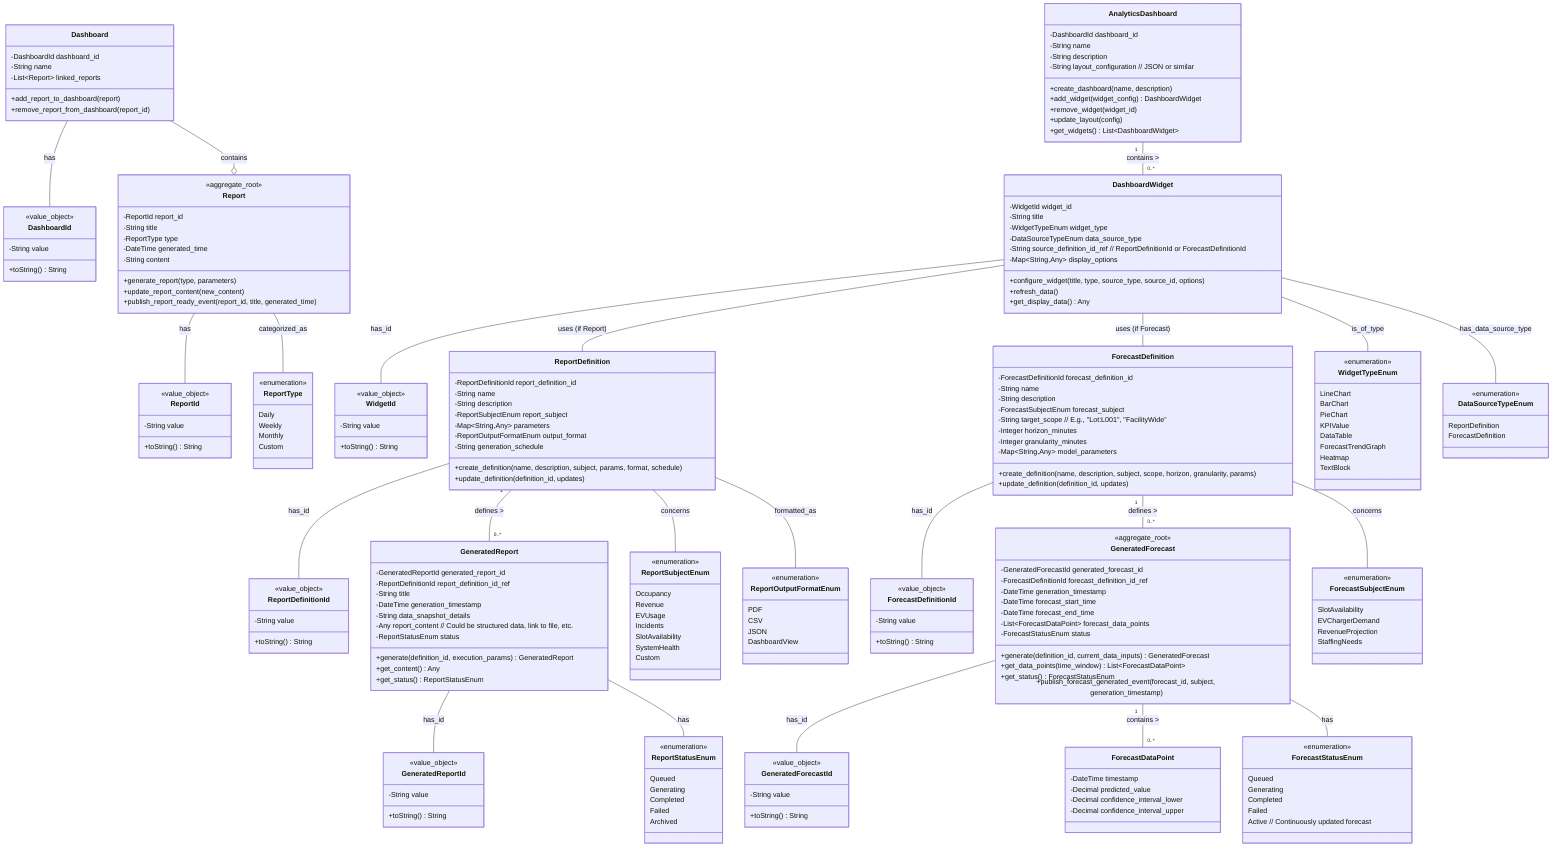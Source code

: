 classDiagram
    class Report {
        <<aggregate_root>>
        -ReportId report_id
        -String title
        -ReportType type
        -DateTime generated_time
        -String content
        +generate_report(type, parameters)
        +update_report_content(new_content)
        +publish_report_ready_event(report_id, title, generated_time)
    }

    class Dashboard {
        -DashboardId dashboard_id
        -String name
        -List~Report~ linked_reports
        +add_report_to_dashboard(report)
        +remove_report_from_dashboard(report_id)
    }

    class ReportType {
        <<enumeration>>
        Daily
        Weekly
        Monthly
        Custom
    }

    class ReportDefinition {
        -ReportDefinitionId report_definition_id
        -String name
        -String description
        -ReportSubjectEnum report_subject
        -Map~String,Any~ parameters
        -ReportOutputFormatEnum output_format
        -String generation_schedule
        +create_definition(name, description, subject, params, format, schedule)
        +update_definition(definition_id, updates)
    }

    class GeneratedReport {
        -GeneratedReportId generated_report_id
        -ReportDefinitionId report_definition_id_ref
        -String title
        -DateTime generation_timestamp
        -String data_snapshot_details
        -Any report_content // Could be structured data, link to file, etc.
        -ReportStatusEnum status
        +generate(definition_id, execution_params) GeneratedReport
        +get_content() Any
        +get_status() ReportStatusEnum
    }

    class ForecastDefinition {
        -ForecastDefinitionId forecast_definition_id
        -String name
        -String description
        -ForecastSubjectEnum forecast_subject
        -String target_scope // E.g., "Lot:L001", "FacilityWide"
        -Integer horizon_minutes
        -Integer granularity_minutes
        -Map~String,Any~ model_parameters
        +create_definition(name, description, subject, scope, horizon, granularity, params)
        +update_definition(definition_id, updates)
    }

    class GeneratedForecast {
        <<aggregate_root>>
        -GeneratedForecastId generated_forecast_id
        -ForecastDefinitionId forecast_definition_id_ref
        -DateTime generation_timestamp
        -DateTime forecast_start_time
        -DateTime forecast_end_time
        -List~ForecastDataPoint~ forecast_data_points
        -ForecastStatusEnum status
        +generate(definition_id, current_data_inputs) GeneratedForecast
        +get_data_points(time_window) List~ForecastDataPoint~
        +get_status() ForecastStatusEnum
        +publish_forecast_generated_event(forecast_id, subject, generation_timestamp)
    }

    class ForecastDataPoint {
        -DateTime timestamp
        -Decimal predicted_value
        -Decimal confidence_interval_lower
        -Decimal confidence_interval_upper
    }

    class AnalyticsDashboard {
        -DashboardId dashboard_id
        -String name
        -String description
        -String layout_configuration // JSON or similar
        +create_dashboard(name, description)
        +add_widget(widget_config) DashboardWidget
        +remove_widget(widget_id)
        +update_layout(config)
        +get_widgets() List~DashboardWidget~
    }

    class DashboardWidget {
        -WidgetId widget_id
        -String title
        -WidgetTypeEnum widget_type
        -DataSourceTypeEnum data_source_type
        -String source_definition_id_ref // ReportDefinitionId or ForecastDefinitionId
        -Map~String,Any~ display_options
        +configure_widget(title, type, source_type, source_id, options)
        +refresh_data()
        +get_display_data() Any
    }

    class ReportSubjectEnum {
        <<enumeration>>
        Occupancy
        Revenue
        EVUsage
        Incidents
        SlotAvailability
        SystemHealth
        Custom
    }

    class ReportOutputFormatEnum {
        <<enumeration>>
        PDF
        CSV
        JSON
        DashboardView
    }

    class ReportStatusEnum {
        <<enumeration>>
        Queued
        Generating
        Completed
        Failed
        Archived
    }

    class ForecastSubjectEnum {
        <<enumeration>>
        SlotAvailability
        EVChargerDemand
        RevenueProjection
        StaffingNeeds
    }

    class ForecastStatusEnum {
        <<enumeration>>
        Queued
        Generating
        Completed
        Failed
        Active // Continuously updated forecast
    }

    class WidgetTypeEnum {
        <<enumeration>>
        LineChart
        BarChart
        PieChart
        KPIValue
        DataTable
        ForecastTrendGraph
        Heatmap
        TextBlock
    }

    class DataSourceTypeEnum {
        <<enumeration>>
        ReportDefinition
        ForecastDefinition
    }

    class ReportId {
        <<value_object>>
        -String value
        +toString() String
    }

    class DashboardId {
        <<value_object>>
        -String value
        +toString() String
    }

    class ReportDefinitionId {
        <<value_object>>
        -String value
        +toString() String
    }

    class GeneratedReportId {
        <<value_object>>
        -String value
        +toString() String
    }

    class ForecastDefinitionId {
        <<value_object>>
        -String value
        +toString() String
    }

    class GeneratedForecastId {
        <<value_object>>
        -String value
        +toString() String
    }

    class WidgetId {
        <<value_object>>
        -String value
        +toString() String
    }

    Report -- ReportId : has
    Report -- ReportType : categorized_as
    Dashboard -- DashboardId : has
    Dashboard --o Report : contains
    ReportDefinition -- ReportDefinitionId : has_id
    ReportDefinition "1" -- "0..*" GeneratedReport : defines >
    GeneratedReport -- GeneratedReportId : has_id
    ForecastDefinition -- ForecastDefinitionId : has_id
    ForecastDefinition "1" -- "0..*" GeneratedForecast : defines >
    GeneratedForecast -- GeneratedForecastId : has_id
    GeneratedForecast "1" -- "0..*" ForecastDataPoint : contains >
    AnalyticsDashboard "1" -- "0..*" DashboardWidget : contains >
    DashboardWidget -- WidgetId : has_id

    DashboardWidget -- ReportDefinition : uses (if Report)
    DashboardWidget -- ForecastDefinition : uses (if Forecast)

    GeneratedReport -- ReportStatusEnum : has
    ReportDefinition -- ReportSubjectEnum : concerns
    ReportDefinition -- ReportOutputFormatEnum : formatted_as

    GeneratedForecast -- ForecastStatusEnum : has
    ForecastDefinition -- ForecastSubjectEnum : concerns

    DashboardWidget -- WidgetTypeEnum : is_of_type
    DashboardWidget -- DataSourceTypeEnum : has_data_source_type